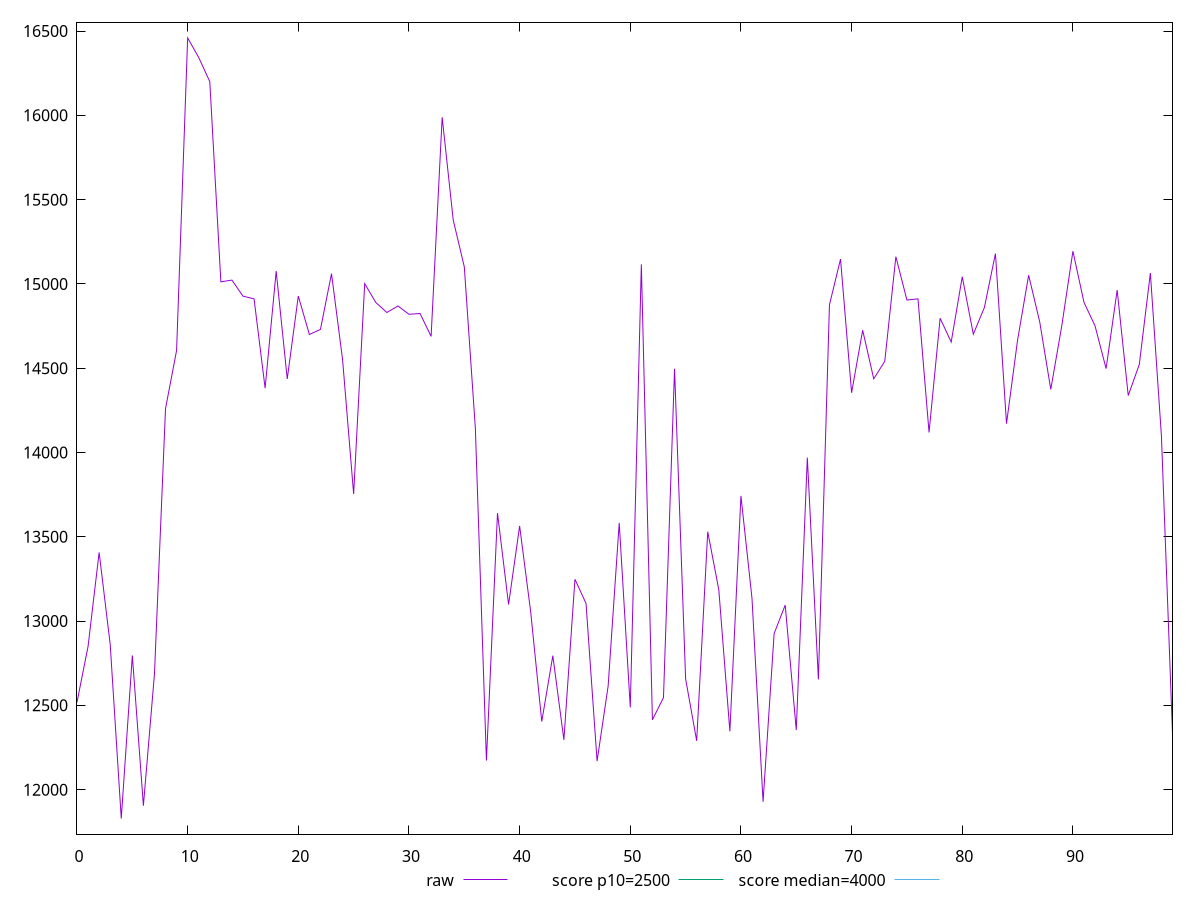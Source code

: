 reset

$raw <<EOF
0 12518.549
1 12849.877
2 13407.219999999998
3 12862.026999999998
4 11828.665
5 12795.965000000002
6 11904.907000000001
7 12685.9025
8 14260.549500000001
9 14605.433
10 16459.468999999997
11 16343.161500000004
12 16200.251999999999
13 15012.546
14 15022.709000000003
15 14927.428499999998
16 14911.440999999999
17 14381.857999999997
18 15076.051000000003
19 14436.520000000002
20 14927.8705
21 14700.046999999997
22 14730.426499999998
23 15060.8255
24 14551.014000000003
25 13753.853000000005
26 15001.816000000003
27 14890.292
28 14830.467499999999
29 14869.224499999997
30 14819.9065
31 14824.581999999999
32 14688.724999999999
33 15988.501499999998
34 15378.925000000007
35 15101.596500000001
36 14143.664
37 12172.332999999999
38 13640.324
39 13098.381000000001
40 13564.121000000001
41 13053.876500000002
42 12404.113500000003
43 12794.5635
44 12295.563000000002
45 13247.858
46 13104.735000000004
47 12169.081499999998
48 12615.209999999997
49 13582.217999999997
50 12487.969000000001
51 15116.196999999998
52 12414.247999999996
53 12546.092999999997
54 14496.8225
55 12657.281499999997
56 12289.4415
57 13529.947500000002
58 13185.6005
59 12346.172000000002
60 13742.626
61 13133.7985
62 11928.157
63 12926.124000000002
64 13094.962499999994
65 12353.821500000002
66 13969.274000000001
67 12654.255
68 14876.653999999999
69 15147.251
70 14354.341
71 14725.355
72 14437.179499999998
73 14541.443
74 15161.77
75 14904.45
76 14911.403500000004
77 14119.208999999999
78 14796.452999999998
79 14655.1525
80 15042.617500000002
81 14701.947500000002
82 14860.113000000001
83 15180.058500000003
84 14171.014
85 14666.680000000002
86 15051.731
87 14774.9425
88 14374.338999999998
89 14753.518500000002
90 15194.207500000002
91 14891.108999999999
92 14750.802500000002
93 14497.818500000001
94 14963.609500000006
95 14337.830999999998
96 14522.434
97 15064.539000000004
98 14097.256000000001
99 12333.293000000003
EOF

set key outside below
set xrange [0:99]
set yrange [11736.048920000001:16552.085079999997]
set trange [11736.048920000001:16552.085079999997]
set terminal svg size 640, 500 enhanced background rgb 'white'
set output "reprap/largest-contentful-paint/samples/pages+cached/raw/values.svg"

plot $raw title "raw" with line, \
     2500 title "score p10=2500", \
     4000 title "score median=4000"

reset
